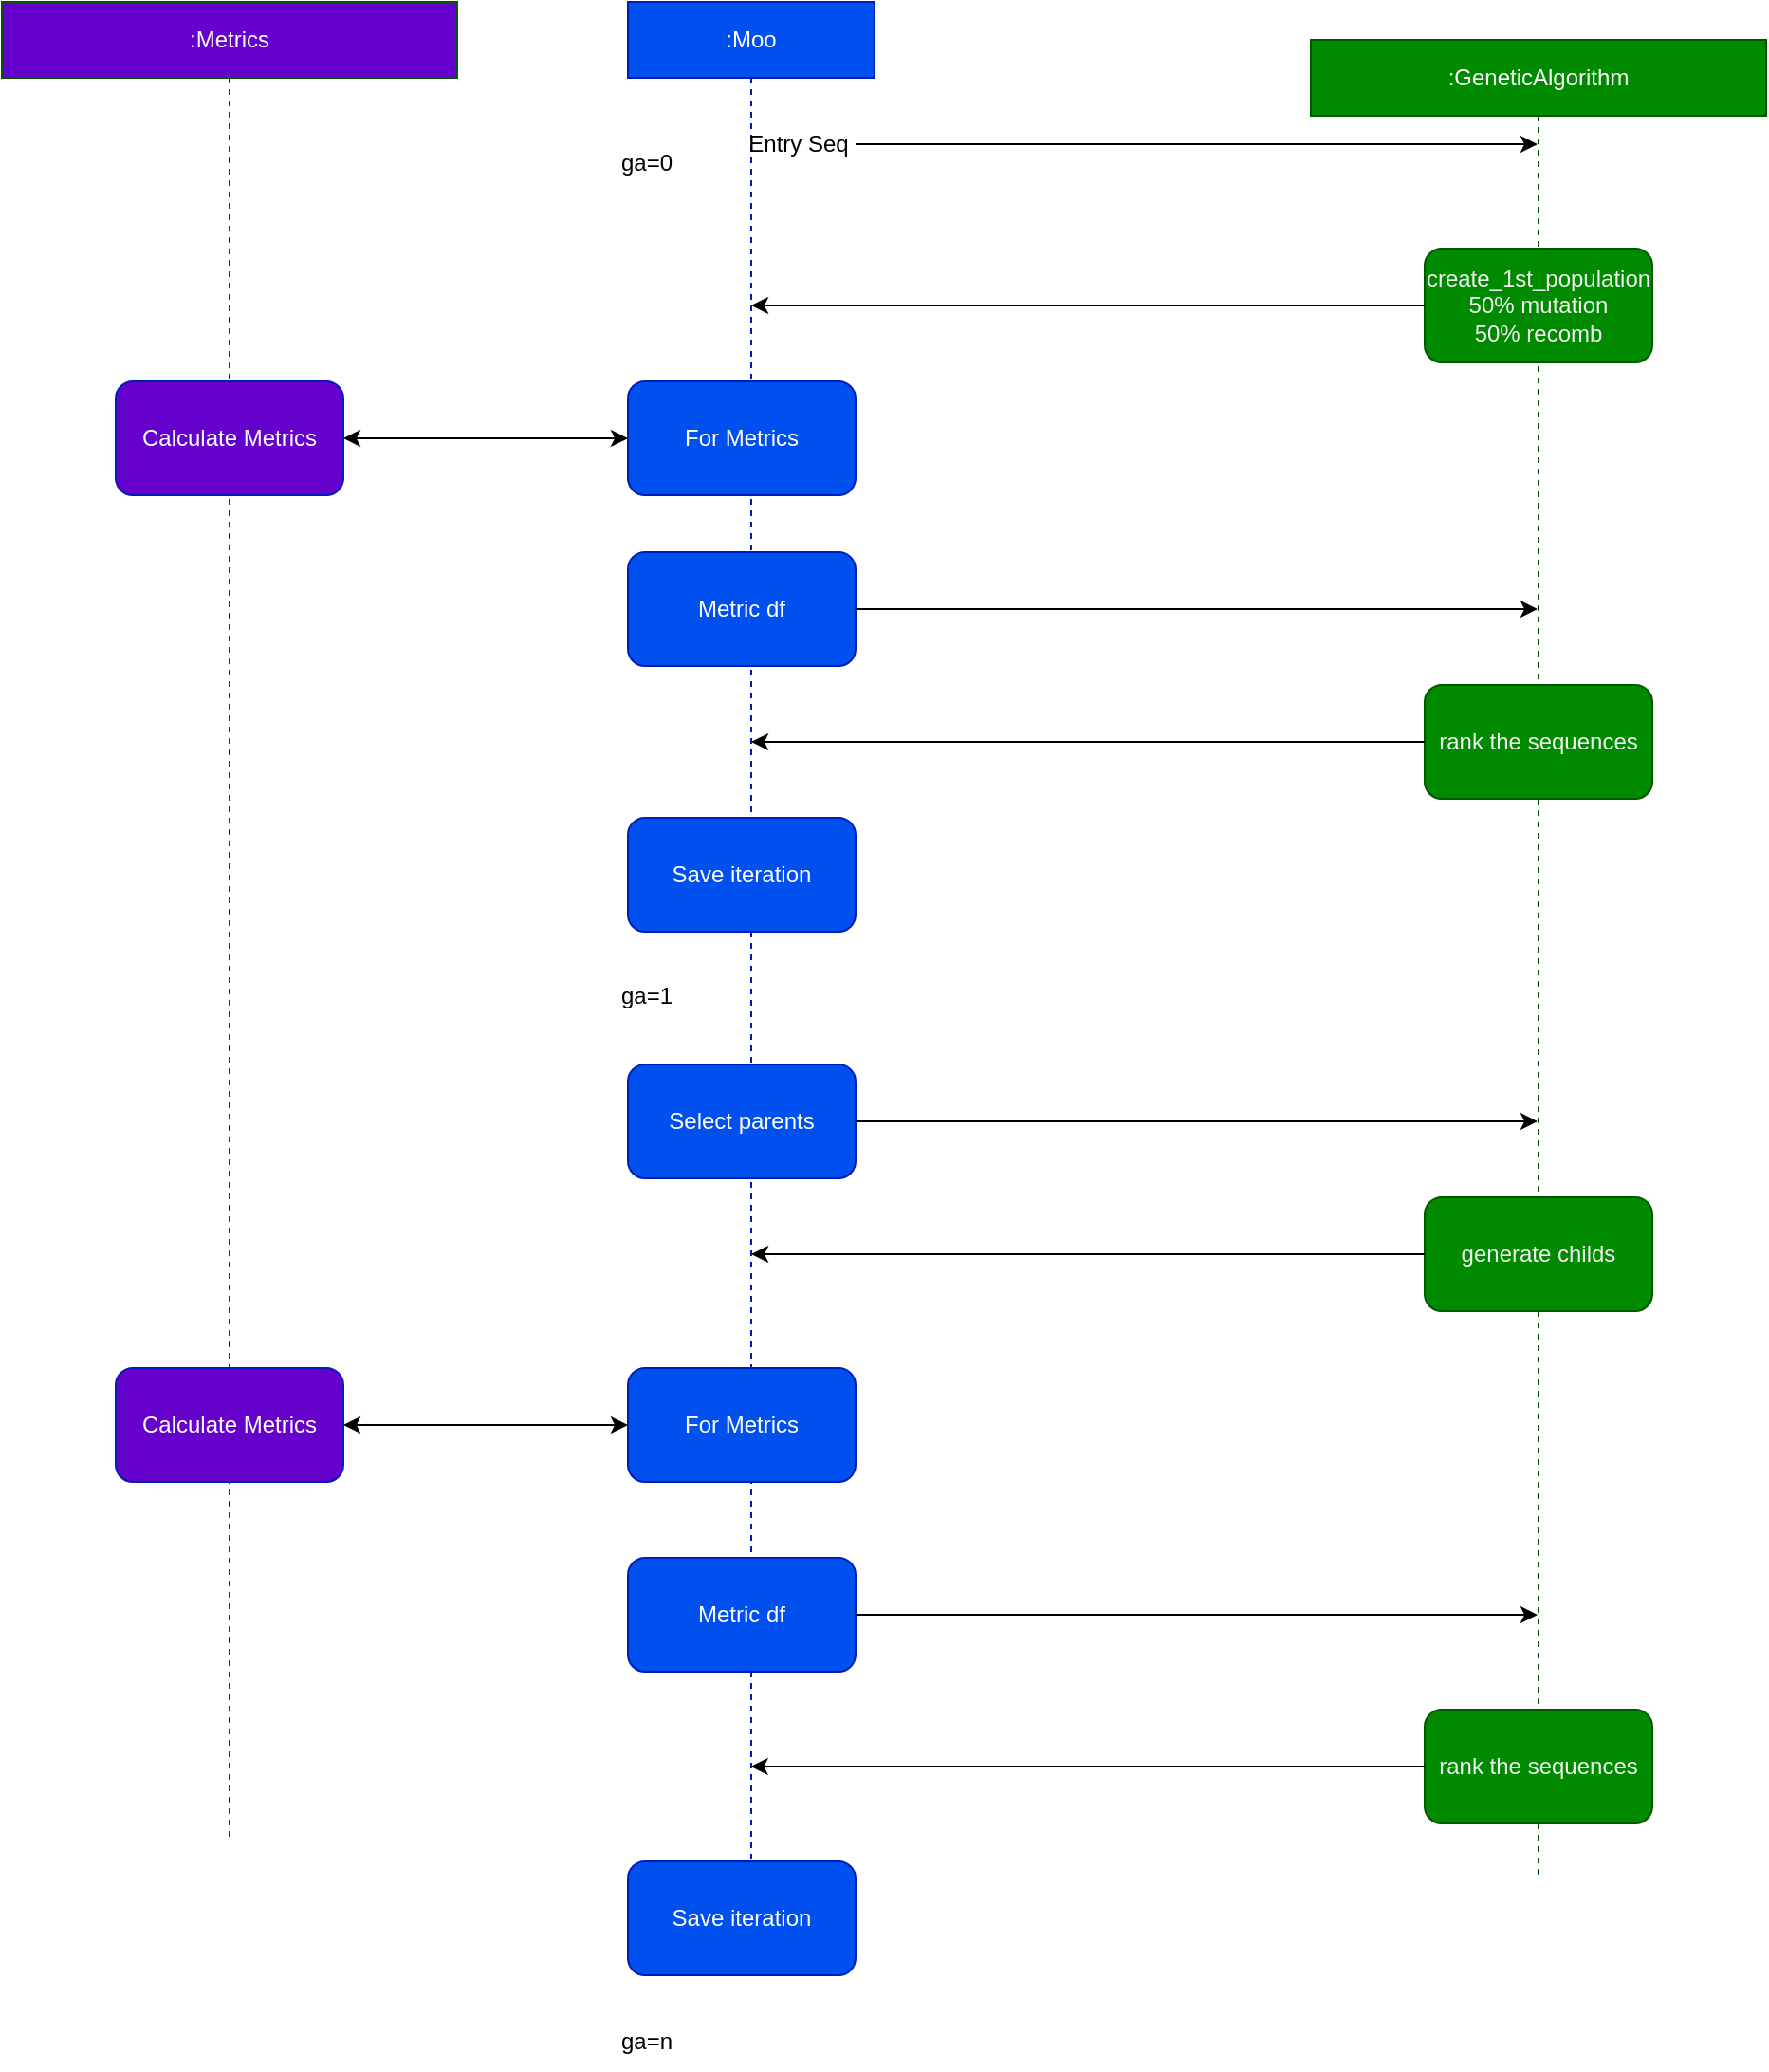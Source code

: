 <mxfile>
    <diagram id="iRDHqB6q3AQLuxj2_MWu" name="Page-1">
        <mxGraphModel dx="2939" dy="1238" grid="1" gridSize="10" guides="1" tooltips="1" connect="1" arrows="1" fold="1" page="1" pageScale="1" pageWidth="1169" pageHeight="827" math="0" shadow="0">
            <root>
                <mxCell id="0"/>
                <mxCell id="1" parent="0"/>
                <mxCell id="2" value=":GeneticAlgorithm" style="shape=umlLifeline;perimeter=lifelinePerimeter;whiteSpace=wrap;html=1;container=1;collapsible=0;recursiveResize=0;outlineConnect=0;fillColor=#008a00;fontColor=#ffffff;strokeColor=#005700;" parent="1" vertex="1">
                    <mxGeometry x="440" y="60" width="240" height="970" as="geometry"/>
                </mxCell>
                <mxCell id="8" value="&lt;span style=&quot;color: rgb(240, 240, 240); font-family: Helvetica; font-size: 12px; font-style: normal; font-variant-ligatures: normal; font-variant-caps: normal; font-weight: 400; letter-spacing: normal; orphans: 2; text-align: center; text-indent: 0px; text-transform: none; widows: 2; word-spacing: 0px; -webkit-text-stroke-width: 0px; text-decoration-thickness: initial; text-decoration-style: initial; text-decoration-color: initial; float: none; display: inline !important;&quot;&gt;create_1st_population&lt;/span&gt;&lt;br style=&quot;border-color: rgb(0, 0, 0); color: rgb(240, 240, 240); font-family: Helvetica; font-size: 12px; font-style: normal; font-variant-ligatures: normal; font-variant-caps: normal; font-weight: 400; letter-spacing: normal; orphans: 2; text-align: center; text-indent: 0px; text-transform: none; widows: 2; word-spacing: 0px; -webkit-text-stroke-width: 0px; text-decoration-thickness: initial; text-decoration-style: initial; text-decoration-color: initial;&quot;&gt;&lt;span style=&quot;color: rgb(240, 240, 240); font-family: Helvetica; font-size: 12px; font-style: normal; font-variant-ligatures: normal; font-variant-caps: normal; font-weight: 400; letter-spacing: normal; orphans: 2; text-align: center; text-indent: 0px; text-transform: none; widows: 2; word-spacing: 0px; -webkit-text-stroke-width: 0px; text-decoration-thickness: initial; text-decoration-style: initial; text-decoration-color: initial; float: none; display: inline !important;&quot;&gt;50% mutation&lt;/span&gt;&lt;br style=&quot;border-color: rgb(0, 0, 0); color: rgb(240, 240, 240); font-family: Helvetica; font-size: 12px; font-style: normal; font-variant-ligatures: normal; font-variant-caps: normal; font-weight: 400; letter-spacing: normal; orphans: 2; text-align: center; text-indent: 0px; text-transform: none; widows: 2; word-spacing: 0px; -webkit-text-stroke-width: 0px; text-decoration-thickness: initial; text-decoration-style: initial; text-decoration-color: initial;&quot;&gt;&lt;span style=&quot;color: rgb(240, 240, 240); font-family: Helvetica; font-size: 12px; font-style: normal; font-variant-ligatures: normal; font-variant-caps: normal; font-weight: 400; letter-spacing: normal; orphans: 2; text-align: center; text-indent: 0px; text-transform: none; widows: 2; word-spacing: 0px; -webkit-text-stroke-width: 0px; text-decoration-thickness: initial; text-decoration-style: initial; text-decoration-color: initial; float: none; display: inline !important;&quot;&gt;50% recomb&lt;/span&gt;" style="rounded=1;whiteSpace=wrap;html=1;fillColor=#008a00;fontColor=#ffffff;strokeColor=#005700;" parent="2" vertex="1">
                    <mxGeometry x="60" y="110" width="120" height="60" as="geometry"/>
                </mxCell>
                <mxCell id="30" value="&lt;span style=&quot;color: rgb(240, 240, 240); font-family: Helvetica; font-size: 12px; font-style: normal; font-variant-ligatures: normal; font-variant-caps: normal; font-weight: 400; letter-spacing: normal; orphans: 2; text-align: center; text-indent: 0px; text-transform: none; widows: 2; word-spacing: 0px; -webkit-text-stroke-width: 0px; text-decoration-thickness: initial; text-decoration-style: initial; text-decoration-color: initial; float: none; display: inline !important;&quot;&gt;rank the sequences&lt;/span&gt;" style="rounded=1;whiteSpace=wrap;html=1;fillColor=#008a00;fontColor=#ffffff;strokeColor=#005700;" parent="2" vertex="1">
                    <mxGeometry x="60" y="340" width="120" height="60" as="geometry"/>
                </mxCell>
                <mxCell id="58" value="&lt;span style=&quot;color: rgb(240, 240, 240); font-family: Helvetica; font-size: 12px; font-style: normal; font-variant-ligatures: normal; font-variant-caps: normal; font-weight: 400; letter-spacing: normal; orphans: 2; text-align: center; text-indent: 0px; text-transform: none; widows: 2; word-spacing: 0px; -webkit-text-stroke-width: 0px; text-decoration-thickness: initial; text-decoration-style: initial; text-decoration-color: initial; float: none; display: inline !important;&quot;&gt;generate childs&lt;br&gt;&lt;/span&gt;" style="rounded=1;whiteSpace=wrap;html=1;fillColor=#008a00;fontColor=#ffffff;strokeColor=#005700;" vertex="1" parent="2">
                    <mxGeometry x="60" y="610" width="120" height="60" as="geometry"/>
                </mxCell>
                <mxCell id="72" value="&lt;span style=&quot;color: rgb(240, 240, 240); font-family: Helvetica; font-size: 12px; font-style: normal; font-variant-ligatures: normal; font-variant-caps: normal; font-weight: 400; letter-spacing: normal; orphans: 2; text-align: center; text-indent: 0px; text-transform: none; widows: 2; word-spacing: 0px; -webkit-text-stroke-width: 0px; text-decoration-thickness: initial; text-decoration-style: initial; text-decoration-color: initial; float: none; display: inline !important;&quot;&gt;rank the sequences&lt;/span&gt;" style="rounded=1;whiteSpace=wrap;html=1;fillColor=#008a00;fontColor=#ffffff;strokeColor=#005700;" vertex="1" parent="2">
                    <mxGeometry x="60" y="880" width="120" height="60" as="geometry"/>
                </mxCell>
                <mxCell id="73" value="" style="endArrow=classic;html=1;" edge="1" parent="2" source="72">
                    <mxGeometry width="50" height="50" relative="1" as="geometry">
                        <mxPoint x="-260" y="1130" as="sourcePoint"/>
                        <mxPoint x="-295.19" y="910" as="targetPoint"/>
                    </mxGeometry>
                </mxCell>
                <mxCell id="3" value=":Moo" style="shape=umlLifeline;perimeter=lifelinePerimeter;whiteSpace=wrap;html=1;container=1;collapsible=0;recursiveResize=0;outlineConnect=0;fillColor=#0050ef;fontColor=#ffffff;strokeColor=#001DBC;" parent="1" vertex="1">
                    <mxGeometry x="80" y="40" width="130" height="1010" as="geometry"/>
                </mxCell>
                <mxCell id="4" value="Entry Seq" style="text;html=1;strokeColor=none;fillColor=none;align=center;verticalAlign=middle;whiteSpace=wrap;rounded=0;" parent="3" vertex="1">
                    <mxGeometry x="60" y="60" width="60" height="30" as="geometry"/>
                </mxCell>
                <mxCell id="13" value="For Metrics" style="rounded=1;whiteSpace=wrap;html=1;fillColor=#0050ef;fontColor=#ffffff;strokeColor=#001DBC;" parent="3" vertex="1">
                    <mxGeometry y="200" width="120" height="60" as="geometry"/>
                </mxCell>
                <mxCell id="55" value="Select parents" style="rounded=1;whiteSpace=wrap;html=1;fillColor=#0050ef;fontColor=#ffffff;strokeColor=#001DBC;" vertex="1" parent="3">
                    <mxGeometry y="560" width="120" height="60" as="geometry"/>
                </mxCell>
                <mxCell id="56" value="ga=1" style="text;html=1;strokeColor=none;fillColor=none;align=center;verticalAlign=middle;whiteSpace=wrap;rounded=0;" vertex="1" parent="3">
                    <mxGeometry x="-20" y="509" width="60" height="30" as="geometry"/>
                </mxCell>
                <mxCell id="6" value="ga=0&lt;br&gt;" style="text;html=1;strokeColor=none;fillColor=none;align=center;verticalAlign=middle;whiteSpace=wrap;rounded=0;" parent="3" vertex="1">
                    <mxGeometry x="-20" y="70" width="60" height="30" as="geometry"/>
                </mxCell>
                <mxCell id="61" value="Save iteration" style="rounded=1;whiteSpace=wrap;html=1;fillColor=#0050ef;fontColor=#ffffff;strokeColor=#001DBC;" vertex="1" parent="3">
                    <mxGeometry y="430" width="120" height="60" as="geometry"/>
                </mxCell>
                <mxCell id="62" value="For Metrics" style="rounded=1;whiteSpace=wrap;html=1;fillColor=#0050ef;fontColor=#ffffff;strokeColor=#001DBC;" vertex="1" parent="3">
                    <mxGeometry y="720" width="120" height="60" as="geometry"/>
                </mxCell>
                <mxCell id="68" value="Metric df" style="rounded=1;whiteSpace=wrap;html=1;fillColor=#0050ef;fontColor=#ffffff;strokeColor=#001DBC;" vertex="1" parent="3">
                    <mxGeometry y="290" width="120" height="60" as="geometry"/>
                </mxCell>
                <mxCell id="70" value="Metric df" style="rounded=1;whiteSpace=wrap;html=1;fillColor=#0050ef;fontColor=#ffffff;strokeColor=#001DBC;" vertex="1" parent="3">
                    <mxGeometry y="820" width="120" height="60" as="geometry"/>
                </mxCell>
                <mxCell id="5" style="edgeStyle=none;html=1;" parent="1" source="4" target="2" edge="1">
                    <mxGeometry relative="1" as="geometry"/>
                </mxCell>
                <mxCell id="41" value=":Metrics" style="shape=umlLifeline;perimeter=lifelinePerimeter;whiteSpace=wrap;html=1;container=1;collapsible=0;recursiveResize=0;outlineConnect=0;fillColor=#6600CC;fontColor=#ffffff;strokeColor=#005700;" vertex="1" parent="1">
                    <mxGeometry x="-250" y="40" width="240" height="970" as="geometry"/>
                </mxCell>
                <mxCell id="48" value="Calculate Metrics" style="rounded=1;whiteSpace=wrap;html=1;fillColor=#6600CC;fontColor=#ffffff;strokeColor=#001DBC;" vertex="1" parent="41">
                    <mxGeometry x="60" y="200" width="120" height="60" as="geometry"/>
                </mxCell>
                <mxCell id="63" value="Calculate Metrics" style="rounded=1;whiteSpace=wrap;html=1;fillColor=#6600CC;fontColor=#ffffff;strokeColor=#001DBC;" vertex="1" parent="41">
                    <mxGeometry x="60" y="720" width="120" height="60" as="geometry"/>
                </mxCell>
                <mxCell id="51" value="" style="endArrow=classic;startArrow=classic;html=1;exitX=1;exitY=0.5;exitDx=0;exitDy=0;entryX=0;entryY=0.5;entryDx=0;entryDy=0;" edge="1" parent="1" source="48" target="13">
                    <mxGeometry width="50" height="50" relative="1" as="geometry">
                        <mxPoint x="180" y="650" as="sourcePoint"/>
                        <mxPoint x="230" y="600" as="targetPoint"/>
                    </mxGeometry>
                </mxCell>
                <mxCell id="59" style="edgeStyle=none;html=1;" edge="1" parent="1" source="55" target="2">
                    <mxGeometry relative="1" as="geometry">
                        <mxPoint x="564.5" y="640" as="targetPoint"/>
                    </mxGeometry>
                </mxCell>
                <mxCell id="60" style="edgeStyle=none;html=1;" edge="1" parent="1" source="58" target="3">
                    <mxGeometry relative="1" as="geometry">
                        <mxPoint x="149.5" y="720" as="targetPoint"/>
                    </mxGeometry>
                </mxCell>
                <mxCell id="64" value="" style="endArrow=classic;startArrow=classic;html=1;exitX=1;exitY=0.5;exitDx=0;exitDy=0;entryX=0;entryY=0.5;entryDx=0;entryDy=0;" edge="1" parent="1" source="63" target="62">
                    <mxGeometry width="50" height="50" relative="1" as="geometry">
                        <mxPoint x="-60" y="840" as="sourcePoint"/>
                        <mxPoint x="60" y="840" as="targetPoint"/>
                    </mxGeometry>
                </mxCell>
                <mxCell id="65" value="" style="endArrow=classic;html=1;exitX=0;exitY=0.5;exitDx=0;exitDy=0;" edge="1" parent="1" source="8" target="3">
                    <mxGeometry width="50" height="50" relative="1" as="geometry">
                        <mxPoint x="180" y="650" as="sourcePoint"/>
                        <mxPoint x="270" y="200" as="targetPoint"/>
                    </mxGeometry>
                </mxCell>
                <mxCell id="67" value="" style="endArrow=classic;html=1;" edge="1" parent="1" source="30" target="3">
                    <mxGeometry width="50" height="50" relative="1" as="geometry">
                        <mxPoint x="180" y="650" as="sourcePoint"/>
                        <mxPoint x="300" y="380" as="targetPoint"/>
                    </mxGeometry>
                </mxCell>
                <mxCell id="69" style="edgeStyle=none;html=1;" edge="1" parent="1" source="68" target="2">
                    <mxGeometry relative="1" as="geometry"/>
                </mxCell>
                <mxCell id="71" style="edgeStyle=none;html=1;" edge="1" parent="1" source="70" target="2">
                    <mxGeometry relative="1" as="geometry">
                        <mxPoint x="530" y="890" as="targetPoint"/>
                    </mxGeometry>
                </mxCell>
                <mxCell id="74" value="Save iteration" style="rounded=1;whiteSpace=wrap;html=1;fillColor=#0050ef;fontColor=#ffffff;strokeColor=#001DBC;" vertex="1" parent="1">
                    <mxGeometry x="80" y="1020" width="120" height="60" as="geometry"/>
                </mxCell>
                <mxCell id="75" value="ga=n" style="text;html=1;strokeColor=none;fillColor=none;align=center;verticalAlign=middle;whiteSpace=wrap;rounded=0;" vertex="1" parent="1">
                    <mxGeometry x="60" y="1100" width="60" height="30" as="geometry"/>
                </mxCell>
            </root>
        </mxGraphModel>
    </diagram>
</mxfile>